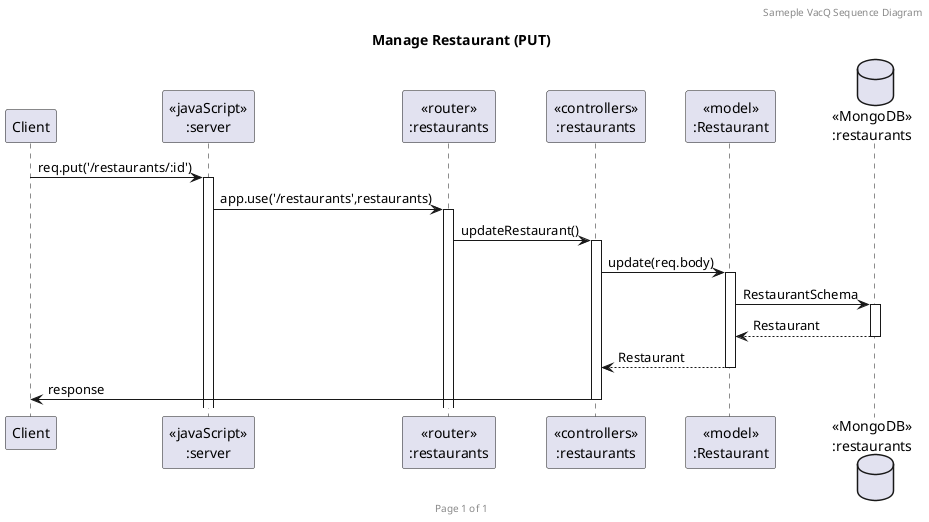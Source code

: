 @startuml Manage Restaurant (PUT)

header Sameple VacQ Sequence Diagram
footer Page %page% of %lastpage%
title "Manage Restaurant (PUT)"

participant "Client" as client
participant "<<javaScript>>\n:server" as server
participant "<<router>>\n:restaurants" as routerRestaurants
participant "<<controllers>>\n:restaurants" as controllersRestaurants
participant "<<model>>\n:Restaurant" as modelRestaurant
database "<<MongoDB>>\n:restaurants" as RestaurantsDatabase

client->server ++:req.put('/restaurants/:id')
server->routerRestaurants ++:app.use('/restaurants',restaurants)
routerRestaurants -> controllersRestaurants ++:updateRestaurant()
controllersRestaurants->modelRestaurant ++:update(req.body)
modelRestaurant ->RestaurantsDatabase ++: RestaurantSchema
RestaurantsDatabase --> modelRestaurant --: Restaurant
controllersRestaurants <-- modelRestaurant --:Restaurant
controllersRestaurants->client --:response

@enduml
